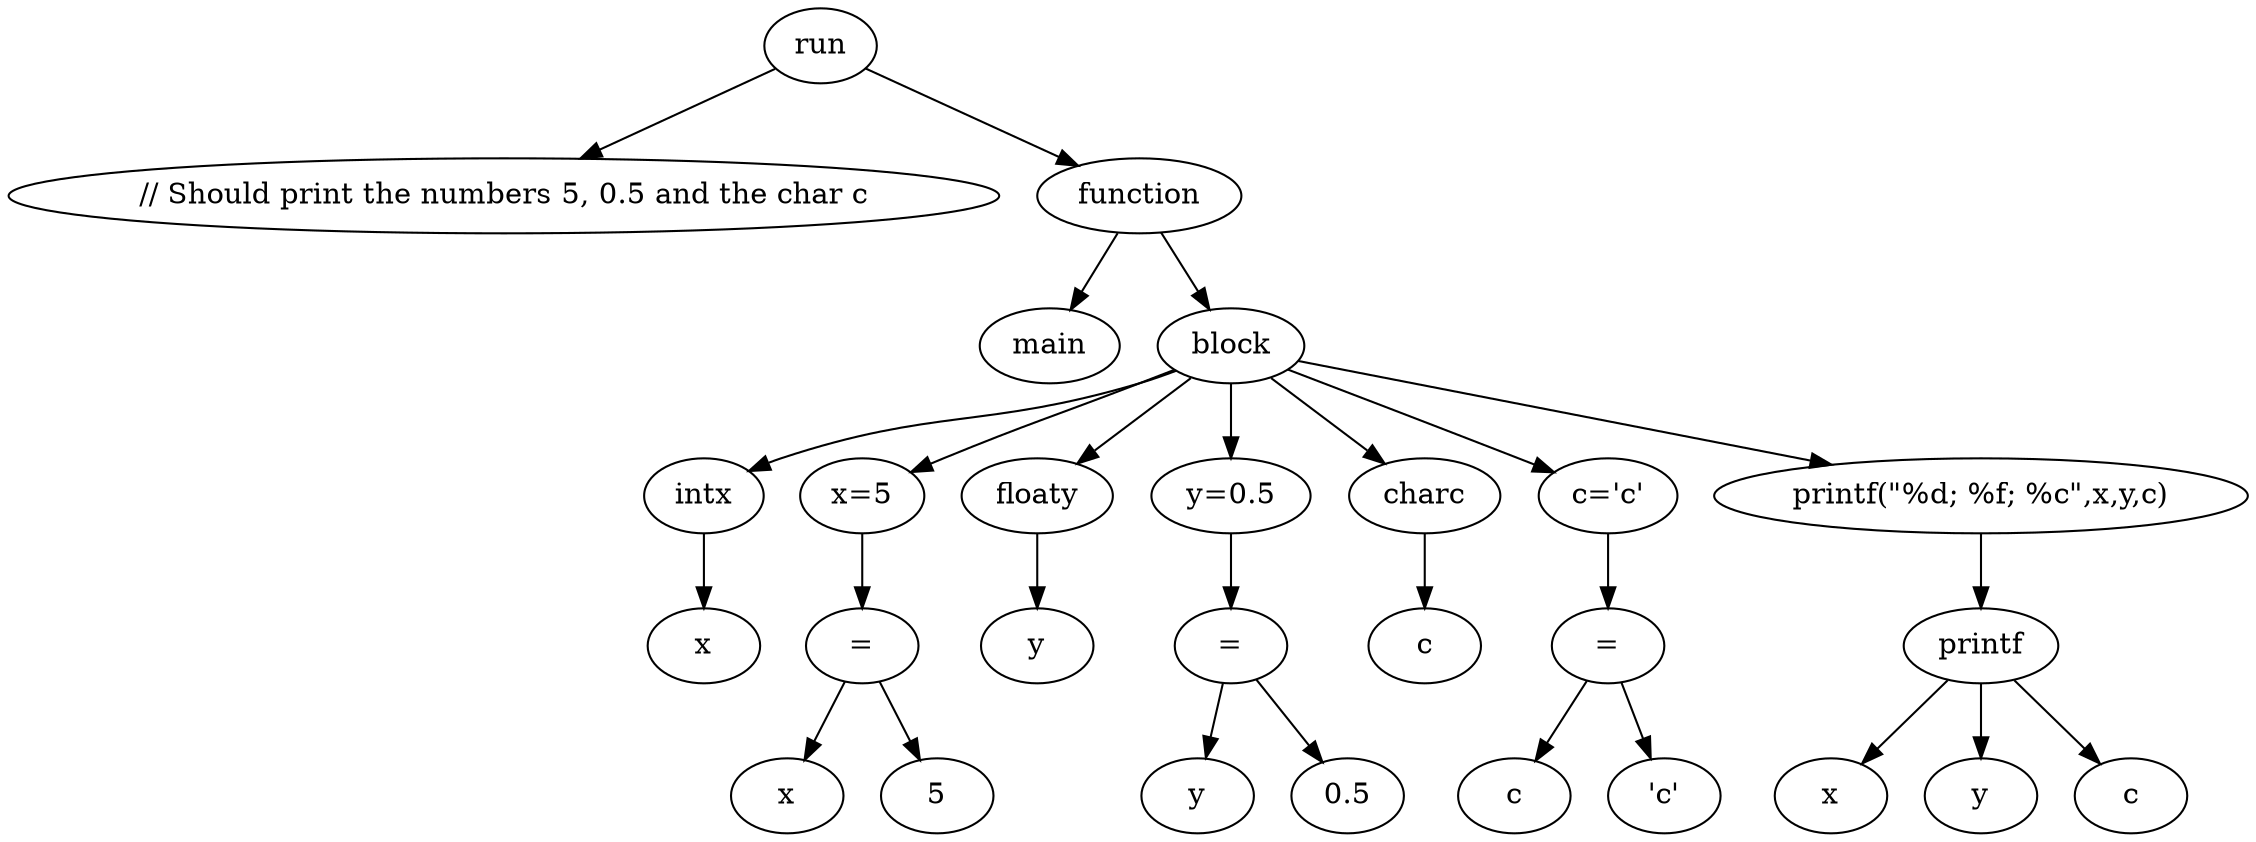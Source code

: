 digraph {
	8743555159869 [label=run]
	8743555159494 [label="// Should print the numbers 5, 0.5 and the char c
"]
	8743555159869 -> 8743555159494
	8743555159236 [label=function]
	8743555159869 -> 8743555159236
	8743555159986 [label=main]
	8743555159236 -> 8743555159986
	8743555159224 [label=block]
	8743555159236 -> 8743555159224
	8743555159818 [label=intx]
	8743555159224 -> 8743555159818
	8743555159902 [label=x]
	8743555159818 -> 8743555159902
	8743555159146 [label="x=5"]
	8743555159224 -> 8743555159146
	8743555159395 [label="="]
	8743555159146 -> 8743555159395
	8743555160019 [label=x]
	8743555159395 -> 8743555160019
	8743555160001 [label=5]
	8743555159395 -> 8743555160001
	8743555159908 [label=floaty]
	8743555159224 -> 8743555159908
	8743555159188 [label=y]
	8743555159908 -> 8743555159188
	8743555159881 [label="y=0.5"]
	8743555159224 -> 8743555159881
	8743555160013 [label="="]
	8743555159881 -> 8743555160013
	8743555159578 [label=y]
	8743555160013 -> 8743555159578
	8743555159113 [label=0.5]
	8743555160013 -> 8743555159113
	8743555152644 [label=charc]
	8743555159224 -> 8743555152644
	8743555152227 [label=c]
	8743555152644 -> 8743555152227
	8743555152515 [label="c='c'"]
	8743555159224 -> 8743555152515
	8743555152341 [label="="]
	8743555152515 -> 8743555152341
	8743555151894 [label=c]
	8743555152341 -> 8743555151894
	8743555151963 [label="'c'"]
	8743555152341 -> 8743555151963
	8743555152605 [label="printf(\"%d; %f; %c\",x,y,c)"]
	8743555159224 -> 8743555152605
	8743555152800 [label=printf]
	8743555152605 -> 8743555152800
	8743555152635 [label=x]
	8743555152800 -> 8743555152635
	8743555151951 [label=y]
	8743555152800 -> 8743555151951
	8743555152680 [label=c]
	8743555152800 -> 8743555152680
}
